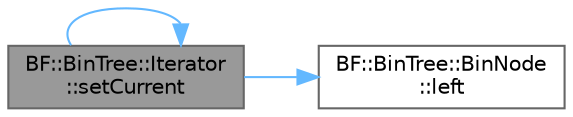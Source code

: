 digraph "BF::BinTree::Iterator::setCurrent"
{
 // LATEX_PDF_SIZE
  bgcolor="transparent";
  edge [fontname=Helvetica,fontsize=10,labelfontname=Helvetica,labelfontsize=10];
  node [fontname=Helvetica,fontsize=10,shape=box,height=0.2,width=0.4];
  rankdir="LR";
  Node1 [id="Node000001",label="BF::BinTree::Iterator\l::setCurrent",height=0.2,width=0.4,color="gray40", fillcolor="grey60", style="filled", fontcolor="black",tooltip=" "];
  Node1 -> Node2 [id="edge1_Node000001_Node000002",color="steelblue1",style="solid",tooltip=" "];
  Node2 [id="Node000002",label="BF::BinTree::BinNode\l::left",height=0.2,width=0.4,color="grey40", fillcolor="white", style="filled",URL="$d6/da4/classBF_1_1BinTree_1_1BinNode.html#a2dce919af2af5e740cd32e956ba65a12",tooltip=" "];
  Node1 -> Node1 [id="edge2_Node000001_Node000001",color="steelblue1",style="solid",tooltip=" "];
}
